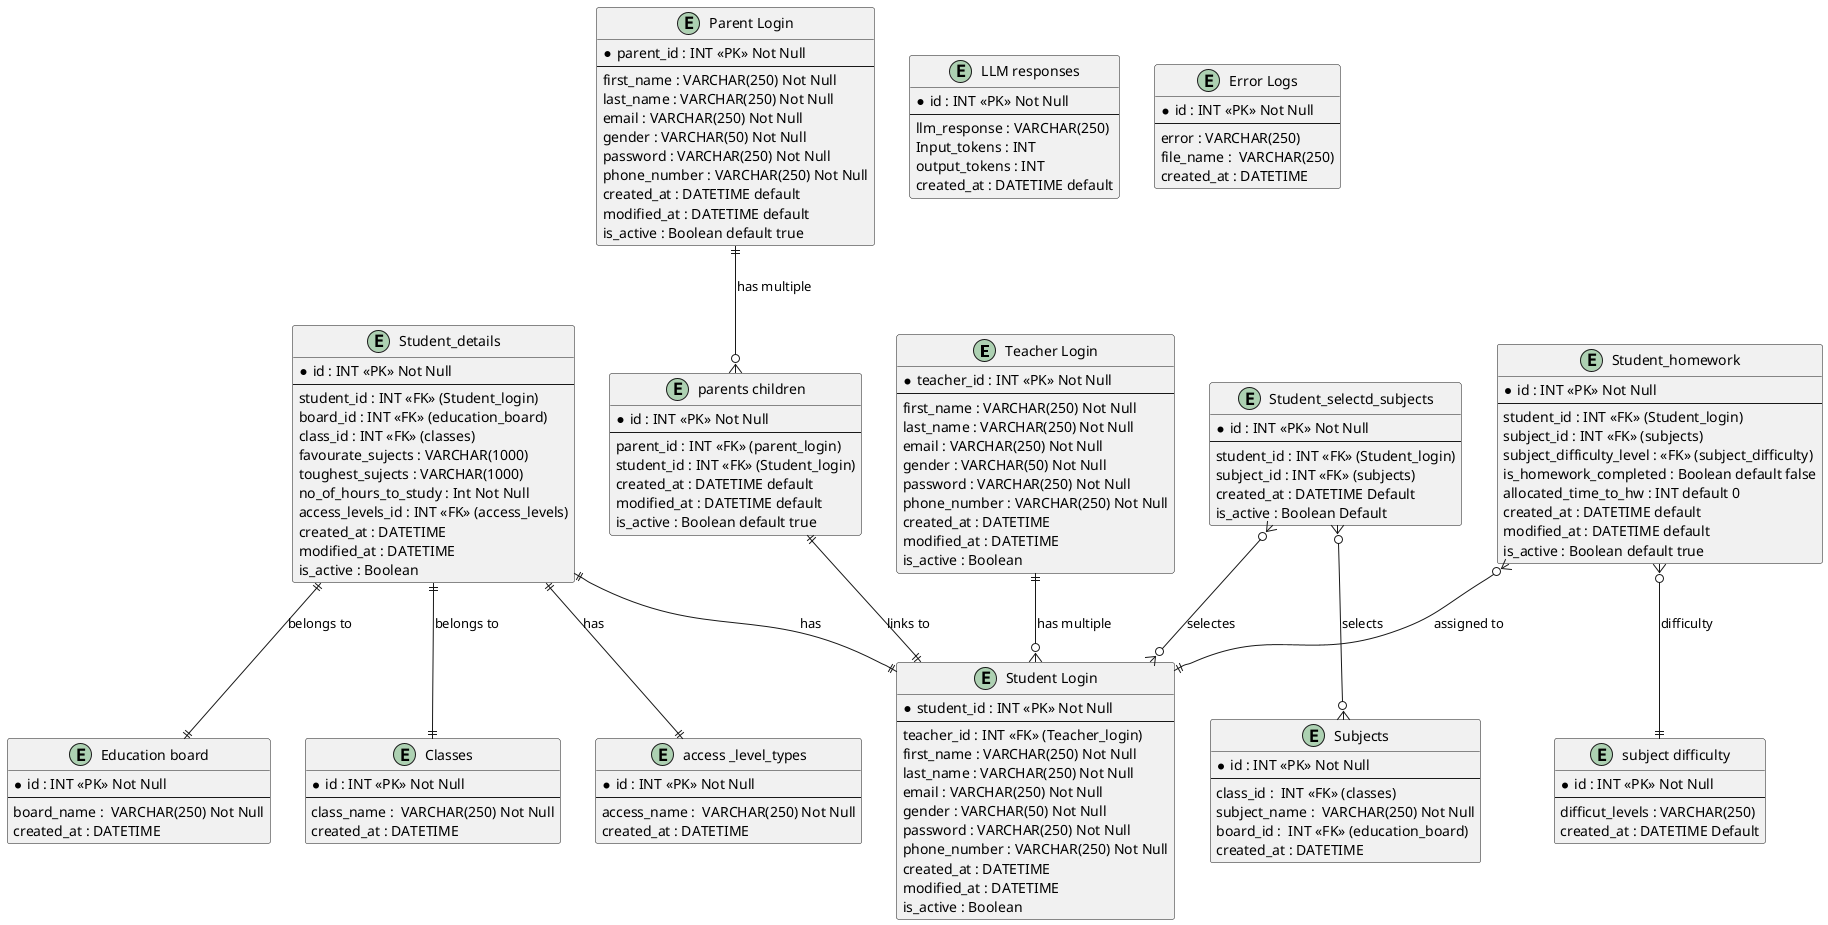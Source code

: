 @startuml "Tution"

entity "Teacher Login" as teacher_login {
  *teacher_id : INT <<PK>> Not Null
  --
  first_name : VARCHAR(250) Not Null 
  last_name : VARCHAR(250) Not Null
  email : VARCHAR(250) Not Null
  gender : VARCHAR(50) Not Null
  password : VARCHAR(250) Not Null
  phone_number : VARCHAR(250) Not Null
  created_at : DATETIME
  modified_at : DATETIME
  is_active : Boolean 
}

entity "Student Login" as student_login{
  *student_id : INT <<PK>> Not Null
  --
  teacher_id : INT <<FK>> (Teacher_login)
  first_name : VARCHAR(250) Not Null 
  last_name : VARCHAR(250) Not Null
  email : VARCHAR(250) Not Null
  gender : VARCHAR(50) Not Null
  password : VARCHAR(250) Not Null
  phone_number : VARCHAR(250) Not Null
  created_at : DATETIME
  modified_at : DATETIME
  is_active : Boolean 
}

entity "Education board" as education_board{
  *id : INT <<PK>> Not Null
  --
  board_name :  VARCHAR(250) Not Null
  created_at : DATETIME
}

entity "Classes" as classes{
  *id : INT <<PK>> Not Null
  --
  class_name :  VARCHAR(250) Not Null
  created_at : DATETIME
}

entity "access _level_types" as access_levels{
   *id : INT <<PK>> Not Null
  --
  access_name :  VARCHAR(250) Not Null
  created_at : DATETIME
}

entity "Subjects" as subjects{
   *id : INT <<PK>> Not Null
  --
  class_id :  INT <<FK>> (classes)
  subject_name :  VARCHAR(250) Not Null
  board_id :  INT <<FK>> (education_board)
  created_at : DATETIME
}

entity "Student_details" as student_details{
  *id : INT <<PK>> Not Null
  --
  student_id : INT <<FK>> (Student_login)
  board_id : INT <<FK>> (education_board)
  class_id : INT <<FK>> (classes)
  favourate_sujects : VARCHAR(1000)
  toughest_sujects : VARCHAR(1000)
  no_of_hours_to_study : Int Not Null
  access_levels_id : INT <<FK>> (access_levels)
  created_at : DATETIME
  modified_at : DATETIME
  is_active : Boolean 
}

entity "Student_selectd_subjects" as student_selected_subjects{
   *id : INT <<PK>> Not Null
  --
  student_id : INT <<FK>> (Student_login)
  subject_id : INT <<FK>> (subjects)
  created_at : DATETIME Default
  is_active : Boolean Default
}

entity "subject difficulty" as subject_difficulty{
   *id : INT <<PK>> Not Null
   --
   difficut_levels : VARCHAR(250) 
   created_at : DATETIME Default
}

entity "Student_homework" as student_homework{
   *id : INT <<PK>> Not Null
  --
  student_id : INT <<FK>> (Student_login)
  subject_id : INT <<FK>> (subjects)
  subject_difficulty_level : <<FK>> (subject_difficulty)
  is_homework_completed : Boolean default false
  allocated_time_to_hw : INT default 0
  created_at : DATETIME default
  modified_at : DATETIME default
  is_active : Boolean default true
}

entity "LLM responses" as llm_response{
  *id : INT <<PK>> Not Null
  --
  llm_response : VARCHAR(250)
  Input_tokens : INT
  output_tokens : INT
  created_at : DATETIME default
}

entity "Error Logs" as error_logs{
  *id : INT <<PK>> Not Null
  --
  error : VARCHAR(250)
  file_name :  VARCHAR(250)
  created_at : DATETIME
}

entity "Parent Login" as parent_login {
  *parent_id : INT <<PK>> Not Null
  --
  first_name : VARCHAR(250) Not Null 
  last_name : VARCHAR(250) Not Null
  email : VARCHAR(250) Not Null
  gender : VARCHAR(50) Not Null
  password : VARCHAR(250) Not Null
  phone_number : VARCHAR(250) Not Null
  created_at : DATETIME default
  modified_at : DATETIME default
  is_active : Boolean default true
}

entity "parents children" as parent_student{
   *id : INT <<PK>> Not Null
  --
  parent_id : INT <<FK>> (parent_login)
  student_id : INT <<FK>> (Student_login)
  created_at : DATETIME default
  modified_at : DATETIME default
  is_active : Boolean default true
}

' Relationships
teacher_login ||--o{ student_login : has multiple

student_details ||--|| student_login : has
student_details ||--|| education_board : belongs to
student_details ||--|| classes : belongs to
student_details ||--|| access_levels : has



student_selected_subjects }o--o{ student_login : selectes
student_selected_subjects }o--o{ subjects : selects


student_homework }o--|| student_login : assigned to

student_homework }o--|| subject_difficulty : difficulty

parent_login ||--o{ parent_student : has multiple
parent_student ||--|| student_login : links to



@enduml
